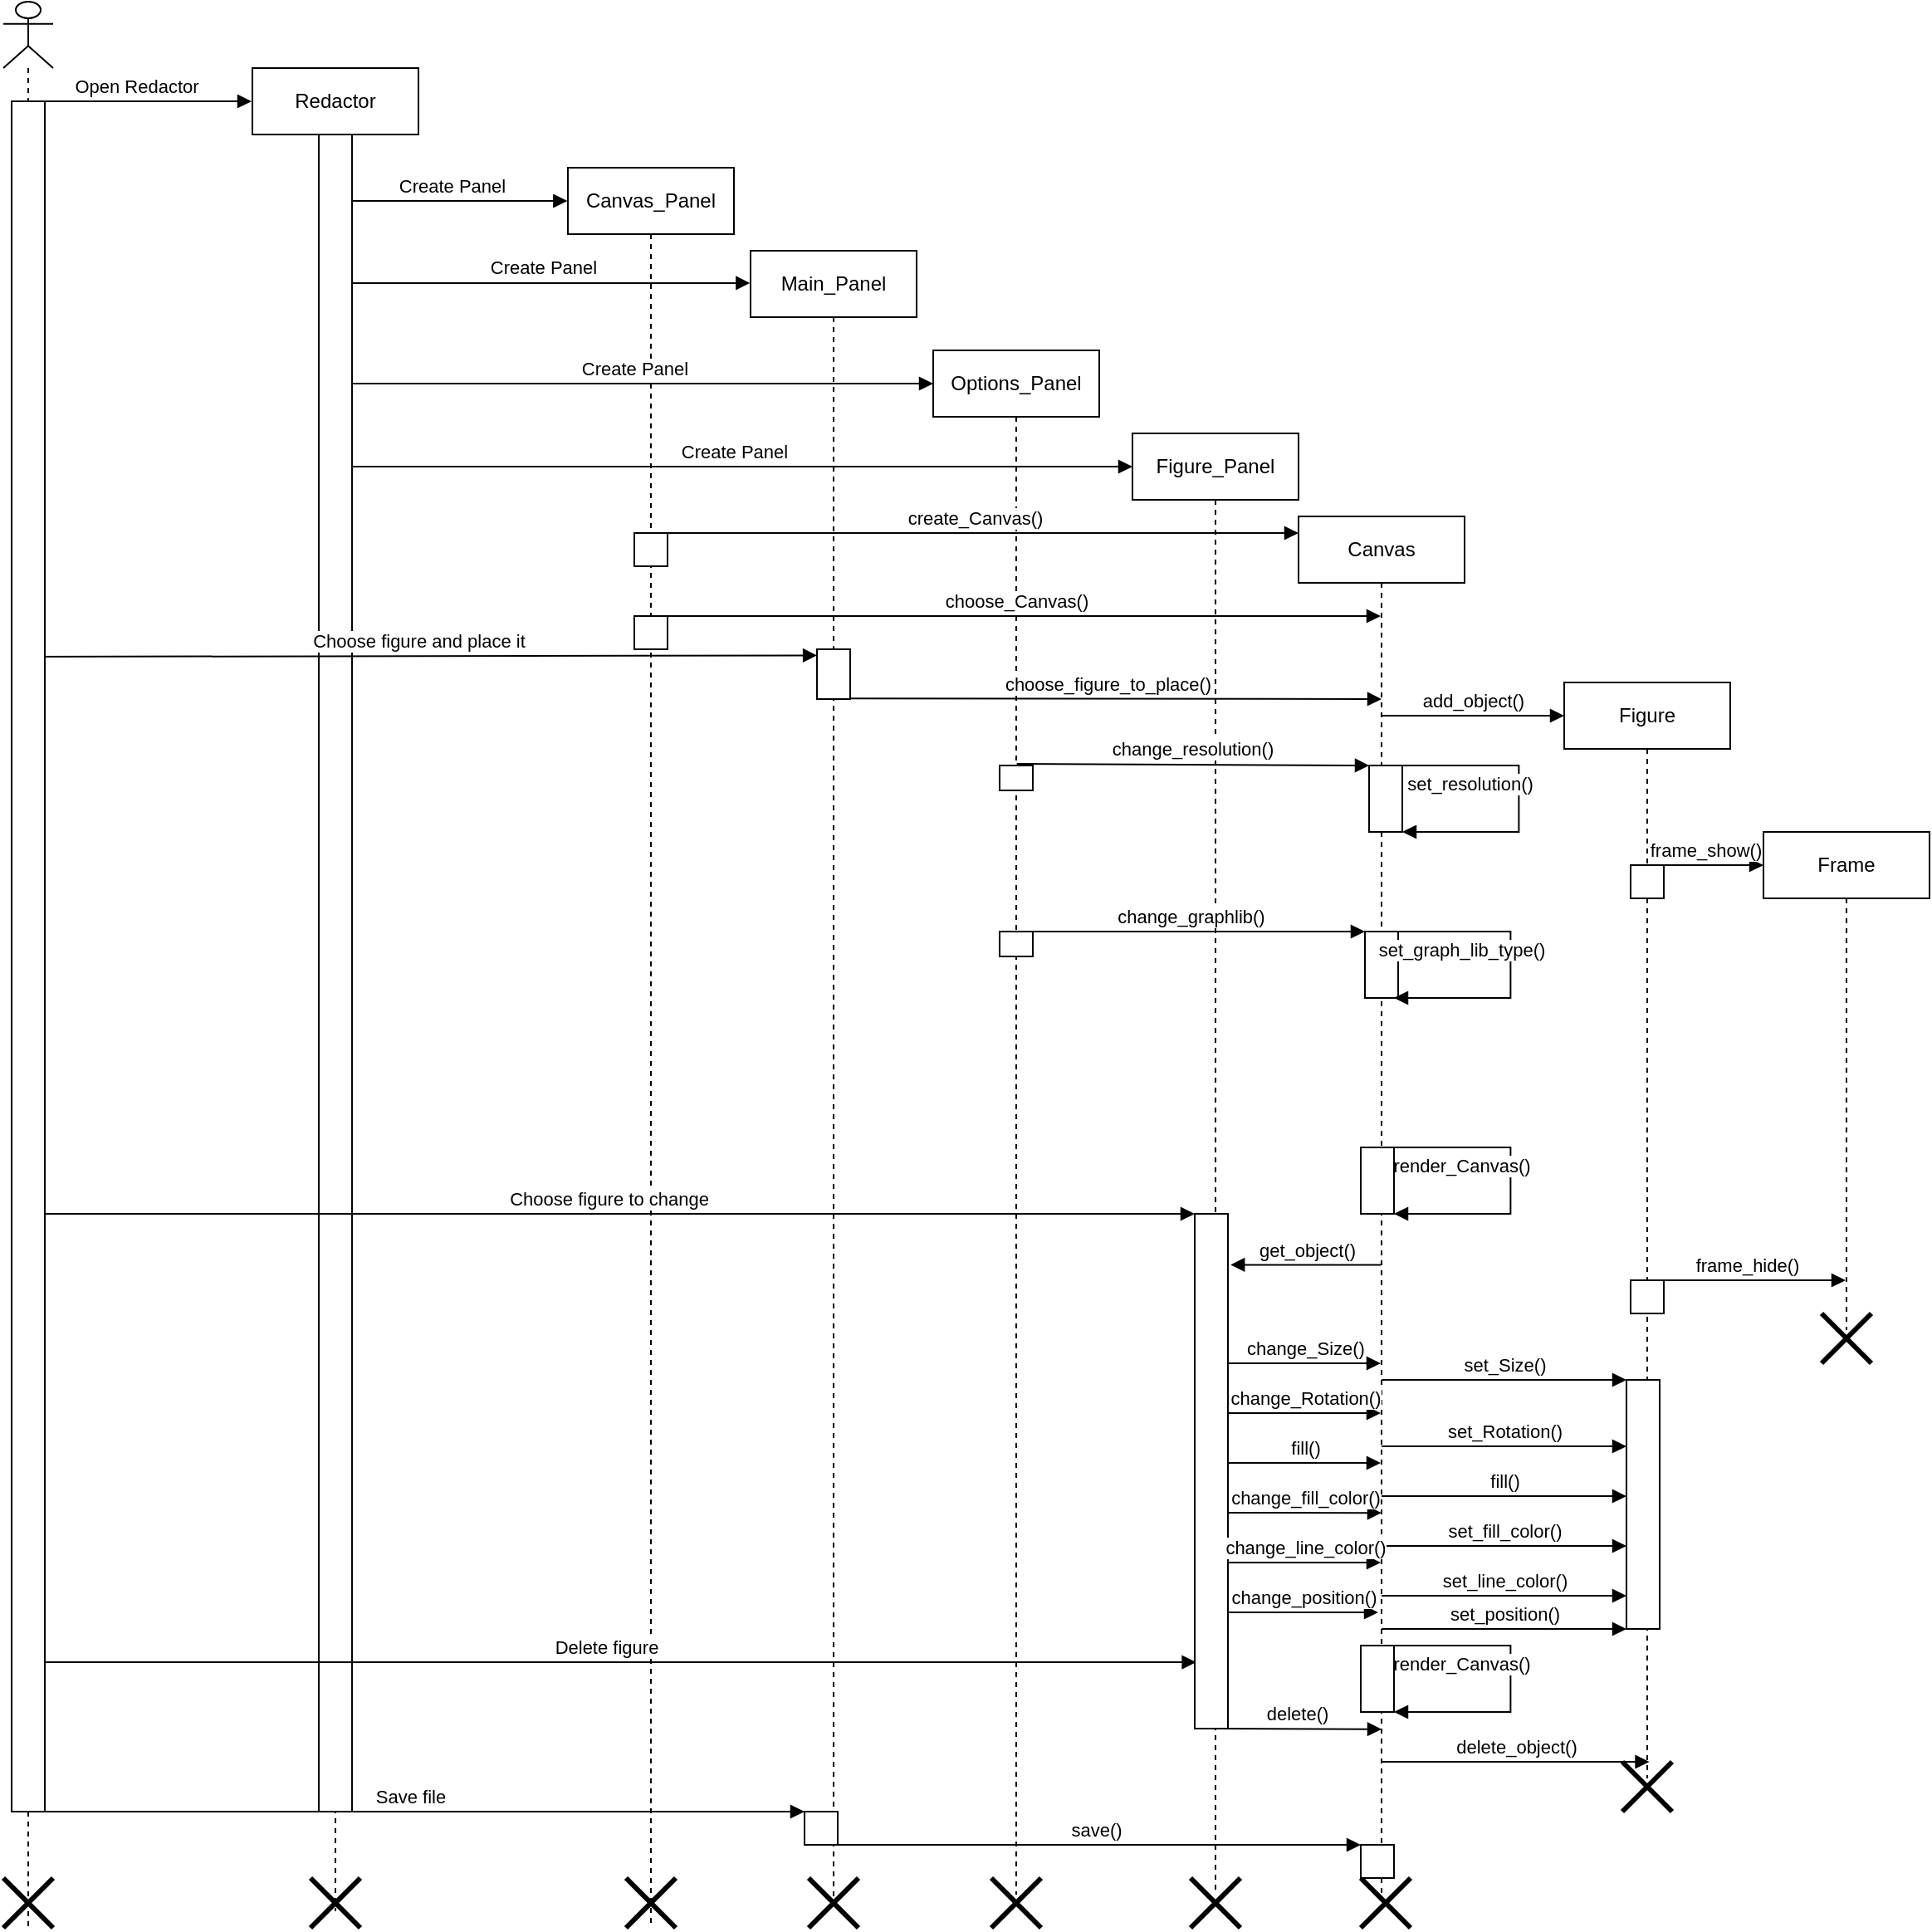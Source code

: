 <mxfile version="21.8.2" type="github">
  <diagram name="Page-1" id="2YBvvXClWsGukQMizWep">
    <mxGraphModel dx="598" dy="316" grid="1" gridSize="10" guides="1" tooltips="1" connect="1" arrows="1" fold="1" page="1" pageScale="1" pageWidth="850" pageHeight="1100" math="0" shadow="0">
      <root>
        <mxCell id="0" />
        <mxCell id="1" parent="0" />
        <mxCell id="aM9ryv3xv72pqoxQDRHE-1" value="Redactor" style="shape=umlLifeline;perimeter=lifelinePerimeter;whiteSpace=wrap;html=1;container=0;dropTarget=0;collapsible=0;recursiveResize=0;outlineConnect=0;portConstraint=eastwest;newEdgeStyle={&quot;edgeStyle&quot;:&quot;elbowEdgeStyle&quot;,&quot;elbow&quot;:&quot;vertical&quot;,&quot;curved&quot;:0,&quot;rounded&quot;:0};" parent="1" vertex="1">
          <mxGeometry x="250" y="100" width="100" height="1110" as="geometry" />
        </mxCell>
        <mxCell id="aM9ryv3xv72pqoxQDRHE-5" value="Canvas_Panel" style="shape=umlLifeline;perimeter=lifelinePerimeter;whiteSpace=wrap;html=1;container=0;dropTarget=0;collapsible=0;recursiveResize=0;outlineConnect=0;portConstraint=eastwest;newEdgeStyle={&quot;edgeStyle&quot;:&quot;elbowEdgeStyle&quot;,&quot;elbow&quot;:&quot;vertical&quot;,&quot;curved&quot;:0,&quot;rounded&quot;:0};" parent="1" vertex="1">
          <mxGeometry x="440" y="160" width="100" height="1060" as="geometry" />
        </mxCell>
        <mxCell id="_8Uw5CFxiMQHdm2J3RAh-24" value="" style="shape=umlDestroy;whiteSpace=wrap;html=1;strokeWidth=3;targetShapes=umlLifeline;" parent="aM9ryv3xv72pqoxQDRHE-5" vertex="1">
          <mxGeometry x="35" y="1030" width="30" height="30" as="geometry" />
        </mxCell>
        <mxCell id="38EyoLRpENG-E7wULdpG-4" value="Main_Panel" style="shape=umlLifeline;perimeter=lifelinePerimeter;whiteSpace=wrap;html=1;container=0;dropTarget=0;collapsible=0;recursiveResize=0;outlineConnect=0;portConstraint=eastwest;newEdgeStyle={&quot;edgeStyle&quot;:&quot;elbowEdgeStyle&quot;,&quot;elbow&quot;:&quot;vertical&quot;,&quot;curved&quot;:0,&quot;rounded&quot;:0};" parent="1" vertex="1">
          <mxGeometry x="550" y="210" width="100" height="1000" as="geometry" />
        </mxCell>
        <mxCell id="38EyoLRpENG-E7wULdpG-5" value="Options_Panel" style="shape=umlLifeline;perimeter=lifelinePerimeter;whiteSpace=wrap;html=1;container=0;dropTarget=0;collapsible=0;recursiveResize=0;outlineConnect=0;portConstraint=eastwest;newEdgeStyle={&quot;edgeStyle&quot;:&quot;elbowEdgeStyle&quot;,&quot;elbow&quot;:&quot;vertical&quot;,&quot;curved&quot;:0,&quot;rounded&quot;:0};" parent="1" vertex="1">
          <mxGeometry x="660" y="270" width="100" height="930" as="geometry" />
        </mxCell>
        <mxCell id="38EyoLRpENG-E7wULdpG-6" value="Figure_Panel" style="shape=umlLifeline;perimeter=lifelinePerimeter;whiteSpace=wrap;html=1;container=0;dropTarget=0;collapsible=0;recursiveResize=0;outlineConnect=0;portConstraint=eastwest;newEdgeStyle={&quot;edgeStyle&quot;:&quot;elbowEdgeStyle&quot;,&quot;elbow&quot;:&quot;vertical&quot;,&quot;curved&quot;:0,&quot;rounded&quot;:0};" parent="1" vertex="1">
          <mxGeometry x="780" y="320" width="100" height="880" as="geometry" />
        </mxCell>
        <mxCell id="38EyoLRpENG-E7wULdpG-7" value="Canvas" style="shape=umlLifeline;perimeter=lifelinePerimeter;whiteSpace=wrap;html=1;container=0;dropTarget=0;collapsible=0;recursiveResize=0;outlineConnect=0;portConstraint=eastwest;newEdgeStyle={&quot;edgeStyle&quot;:&quot;elbowEdgeStyle&quot;,&quot;elbow&quot;:&quot;vertical&quot;,&quot;curved&quot;:0,&quot;rounded&quot;:0};" parent="1" vertex="1">
          <mxGeometry x="880" y="370" width="100" height="830" as="geometry" />
        </mxCell>
        <mxCell id="38EyoLRpENG-E7wULdpG-8" value="Figure" style="shape=umlLifeline;perimeter=lifelinePerimeter;whiteSpace=wrap;html=1;container=0;dropTarget=0;collapsible=0;recursiveResize=0;outlineConnect=0;portConstraint=eastwest;newEdgeStyle={&quot;edgeStyle&quot;:&quot;elbowEdgeStyle&quot;,&quot;elbow&quot;:&quot;vertical&quot;,&quot;curved&quot;:0,&quot;rounded&quot;:0};" parent="1" vertex="1">
          <mxGeometry x="1040" y="470" width="100" height="660" as="geometry" />
        </mxCell>
        <mxCell id="38EyoLRpENG-E7wULdpG-15" value="" style="shape=umlLifeline;perimeter=lifelinePerimeter;whiteSpace=wrap;html=1;container=1;dropTarget=0;collapsible=0;recursiveResize=0;outlineConnect=0;portConstraint=eastwest;newEdgeStyle={&quot;curved&quot;:0,&quot;rounded&quot;:0};participant=umlActor;" parent="1" vertex="1">
          <mxGeometry x="100" y="60" width="30" height="1160" as="geometry" />
        </mxCell>
        <mxCell id="_8Uw5CFxiMQHdm2J3RAh-26" value="" style="shape=umlDestroy;whiteSpace=wrap;html=1;strokeWidth=3;targetShapes=umlLifeline;" parent="38EyoLRpENG-E7wULdpG-15" vertex="1">
          <mxGeometry y="1130" width="30" height="30" as="geometry" />
        </mxCell>
        <mxCell id="38EyoLRpENG-E7wULdpG-16" value="Open Redactor" style="html=1;verticalAlign=bottom;endArrow=block;curved=0;rounded=0;" parent="1" edge="1">
          <mxGeometry width="80" relative="1" as="geometry">
            <mxPoint x="109.81" y="120" as="sourcePoint" />
            <mxPoint x="249.5" y="120" as="targetPoint" />
          </mxGeometry>
        </mxCell>
        <mxCell id="38EyoLRpENG-E7wULdpG-18" value="Create Panel" style="html=1;verticalAlign=bottom;endArrow=block;curved=0;rounded=0;" parent="1" edge="1">
          <mxGeometry width="80" relative="1" as="geometry">
            <mxPoint x="300.0" y="180" as="sourcePoint" />
            <mxPoint x="439.69" y="180" as="targetPoint" />
          </mxGeometry>
        </mxCell>
        <mxCell id="38EyoLRpENG-E7wULdpG-19" value="Create Panel" style="html=1;verticalAlign=bottom;endArrow=block;curved=0;rounded=0;" parent="1" edge="1">
          <mxGeometry width="80" relative="1" as="geometry">
            <mxPoint x="300.0" y="229.47" as="sourcePoint" />
            <mxPoint x="549.69" y="229.47" as="targetPoint" />
          </mxGeometry>
        </mxCell>
        <mxCell id="38EyoLRpENG-E7wULdpG-20" value="Create Panel" style="html=1;verticalAlign=bottom;endArrow=block;curved=0;rounded=0;" parent="1" edge="1">
          <mxGeometry width="80" relative="1" as="geometry">
            <mxPoint x="300.31" y="290" as="sourcePoint" />
            <mxPoint x="660" y="290" as="targetPoint" />
          </mxGeometry>
        </mxCell>
        <mxCell id="38EyoLRpENG-E7wULdpG-21" value="Create Panel" style="html=1;verticalAlign=bottom;endArrow=block;curved=0;rounded=0;" parent="1" edge="1">
          <mxGeometry width="80" relative="1" as="geometry">
            <mxPoint x="300.31" y="340" as="sourcePoint" />
            <mxPoint x="780" y="340" as="targetPoint" />
          </mxGeometry>
        </mxCell>
        <mxCell id="38EyoLRpENG-E7wULdpG-22" value="create_Canvas()" style="html=1;verticalAlign=bottom;endArrow=block;curved=0;rounded=0;" parent="1" edge="1">
          <mxGeometry width="80" relative="1" as="geometry">
            <mxPoint x="490" y="380" as="sourcePoint" />
            <mxPoint x="880" y="380" as="targetPoint" />
          </mxGeometry>
        </mxCell>
        <mxCell id="38EyoLRpENG-E7wULdpG-23" value="choose_figure_to_place()" style="html=1;verticalAlign=bottom;endArrow=block;curved=0;rounded=0;" parent="1" edge="1">
          <mxGeometry width="80" relative="1" as="geometry">
            <mxPoint x="600" y="479.58" as="sourcePoint" />
            <mxPoint x="930" y="480" as="targetPoint" />
          </mxGeometry>
        </mxCell>
        <mxCell id="38EyoLRpENG-E7wULdpG-24" value="add_object()" style="html=1;verticalAlign=bottom;endArrow=block;curved=0;rounded=0;" parent="1" edge="1">
          <mxGeometry width="80" relative="1" as="geometry">
            <mxPoint x="930" y="490" as="sourcePoint" />
            <mxPoint x="1040" y="490" as="targetPoint" />
          </mxGeometry>
        </mxCell>
        <mxCell id="38EyoLRpENG-E7wULdpG-26" value="Save file" style="html=1;verticalAlign=bottom;endArrow=block;curved=0;rounded=0;entryX=0;entryY=0;entryDx=0;entryDy=0;" parent="1" edge="1" target="RvpZYAZhaGrn7Gk52c-N-2">
          <mxGeometry width="80" relative="1" as="geometry">
            <mxPoint x="107.5" y="1150" as="sourcePoint" />
            <mxPoint x="597" y="1150" as="targetPoint" />
          </mxGeometry>
        </mxCell>
        <mxCell id="38EyoLRpENG-E7wULdpG-27" value="save()" style="html=1;verticalAlign=bottom;endArrow=block;curved=0;rounded=0;entryX=0;entryY=0;entryDx=0;entryDy=0;" parent="1" edge="1" target="RvpZYAZhaGrn7Gk52c-N-5">
          <mxGeometry width="80" relative="1" as="geometry">
            <mxPoint x="597.5" y="1170" as="sourcePoint" />
            <mxPoint x="927.0" y="1170" as="targetPoint" />
          </mxGeometry>
        </mxCell>
        <mxCell id="38EyoLRpENG-E7wULdpG-31" value="render_Canvas()" style="html=1;verticalAlign=bottom;endArrow=block;curved=0;rounded=0;" parent="1" edge="1">
          <mxGeometry x="0.551" y="-20" width="80" relative="1" as="geometry">
            <mxPoint x="937.69" y="1050" as="sourcePoint" />
            <mxPoint x="937.5" y="1090" as="targetPoint" />
            <Array as="points">
              <mxPoint x="1007.69" y="1050" />
              <mxPoint x="1007.69" y="1090" />
            </Array>
            <mxPoint as="offset" />
          </mxGeometry>
        </mxCell>
        <mxCell id="38EyoLRpENG-E7wULdpG-33" value="delete_object()" style="html=1;verticalAlign=bottom;endArrow=block;curved=0;rounded=0;entryX=0.526;entryY=0.499;entryDx=0;entryDy=0;entryPerimeter=0;" parent="1" edge="1">
          <mxGeometry width="80" relative="1" as="geometry">
            <mxPoint x="930" y="1120" as="sourcePoint" />
            <mxPoint x="1091.28" y="1120" as="targetPoint" />
          </mxGeometry>
        </mxCell>
        <mxCell id="38EyoLRpENG-E7wULdpG-34" value="delete()" style="html=1;verticalAlign=bottom;endArrow=block;curved=0;rounded=0;entryX=0.5;entryY=0.88;entryDx=0;entryDy=0;entryPerimeter=0;" parent="1" edge="1" target="38EyoLRpENG-E7wULdpG-7">
          <mxGeometry width="80" relative="1" as="geometry">
            <mxPoint x="827.5" y="1100" as="sourcePoint" />
            <mxPoint x="927.0" y="1100" as="targetPoint" />
          </mxGeometry>
        </mxCell>
        <mxCell id="38EyoLRpENG-E7wULdpG-35" value="get_object()" style="html=1;verticalAlign=bottom;endArrow=block;curved=0;rounded=0;entryX=1.079;entryY=0.099;entryDx=0;entryDy=0;entryPerimeter=0;" parent="1" edge="1" target="RvpZYAZhaGrn7Gk52c-N-4" source="38EyoLRpENG-E7wULdpG-7">
          <mxGeometry width="80" relative="1" as="geometry">
            <mxPoint x="927.0" y="819.58" as="sourcePoint" />
            <mxPoint x="826.824" y="819.58" as="targetPoint" />
          </mxGeometry>
        </mxCell>
        <mxCell id="_8Uw5CFxiMQHdm2J3RAh-14" value="set_Size()" style="html=1;verticalAlign=bottom;endArrow=block;curved=0;rounded=0;entryX=0;entryY=0;entryDx=0;entryDy=0;" parent="1" target="_8Uw5CFxiMQHdm2J3RAh-27" edge="1">
          <mxGeometry width="80" relative="1" as="geometry">
            <mxPoint x="930" y="890" as="sourcePoint" />
            <mxPoint x="1027.5" y="890" as="targetPoint" />
          </mxGeometry>
        </mxCell>
        <mxCell id="_8Uw5CFxiMQHdm2J3RAh-15" value="set_Rotation()" style="html=1;verticalAlign=bottom;endArrow=block;curved=0;rounded=0;entryX=0;entryY=0;entryDx=0;entryDy=0;" parent="1" edge="1">
          <mxGeometry width="80" relative="1" as="geometry">
            <mxPoint x="930" y="930" as="sourcePoint" />
            <mxPoint x="1077.5" y="930" as="targetPoint" />
          </mxGeometry>
        </mxCell>
        <mxCell id="_8Uw5CFxiMQHdm2J3RAh-16" value="fill()" style="html=1;verticalAlign=bottom;endArrow=block;curved=0;rounded=0;entryX=0;entryY=0;entryDx=0;entryDy=0;" parent="1" edge="1">
          <mxGeometry width="80" relative="1" as="geometry">
            <mxPoint x="930" y="960" as="sourcePoint" />
            <mxPoint x="1077.5" y="960" as="targetPoint" />
          </mxGeometry>
        </mxCell>
        <mxCell id="_8Uw5CFxiMQHdm2J3RAh-17" value="set_fill_color()" style="html=1;verticalAlign=bottom;endArrow=block;curved=0;rounded=0;entryX=0;entryY=0;entryDx=0;entryDy=0;" parent="1" edge="1">
          <mxGeometry width="80" relative="1" as="geometry">
            <mxPoint x="930" y="990" as="sourcePoint" />
            <mxPoint x="1077.5" y="990" as="targetPoint" />
          </mxGeometry>
        </mxCell>
        <mxCell id="_8Uw5CFxiMQHdm2J3RAh-18" value="set_line_color()" style="html=1;verticalAlign=bottom;endArrow=block;curved=0;rounded=0;entryX=0;entryY=0;entryDx=0;entryDy=0;" parent="1" edge="1">
          <mxGeometry width="80" relative="1" as="geometry">
            <mxPoint x="930" y="1020" as="sourcePoint" />
            <mxPoint x="1077.5" y="1020" as="targetPoint" />
          </mxGeometry>
        </mxCell>
        <mxCell id="_8Uw5CFxiMQHdm2J3RAh-19" value="set_position()" style="html=1;verticalAlign=bottom;endArrow=block;curved=0;rounded=0;entryX=0;entryY=0;entryDx=0;entryDy=0;" parent="1" edge="1">
          <mxGeometry width="80" relative="1" as="geometry">
            <mxPoint x="930" y="1040" as="sourcePoint" />
            <mxPoint x="1077.5" y="1040" as="targetPoint" />
          </mxGeometry>
        </mxCell>
        <mxCell id="_8Uw5CFxiMQHdm2J3RAh-20" value="" style="shape=umlDestroy;whiteSpace=wrap;html=1;strokeWidth=3;targetShapes=umlLifeline;" parent="1" vertex="1">
          <mxGeometry x="917.5" y="1190" width="30" height="30" as="geometry" />
        </mxCell>
        <mxCell id="_8Uw5CFxiMQHdm2J3RAh-21" value="" style="shape=umlDestroy;whiteSpace=wrap;html=1;strokeWidth=3;targetShapes=umlLifeline;" parent="1" vertex="1">
          <mxGeometry x="815" y="1190" width="30" height="30" as="geometry" />
        </mxCell>
        <mxCell id="_8Uw5CFxiMQHdm2J3RAh-22" value="" style="shape=umlDestroy;whiteSpace=wrap;html=1;strokeWidth=3;targetShapes=umlLifeline;" parent="1" vertex="1">
          <mxGeometry x="695" y="1190" width="30" height="30" as="geometry" />
        </mxCell>
        <mxCell id="_8Uw5CFxiMQHdm2J3RAh-23" value="" style="shape=umlDestroy;whiteSpace=wrap;html=1;strokeWidth=3;targetShapes=umlLifeline;" parent="1" vertex="1">
          <mxGeometry x="585" y="1190" width="30" height="30" as="geometry" />
        </mxCell>
        <mxCell id="_8Uw5CFxiMQHdm2J3RAh-25" value="" style="shape=umlDestroy;whiteSpace=wrap;html=1;strokeWidth=3;targetShapes=umlLifeline;" parent="1" vertex="1">
          <mxGeometry x="285" y="1190" width="30" height="30" as="geometry" />
        </mxCell>
        <mxCell id="_8Uw5CFxiMQHdm2J3RAh-27" value="" style="rounded=0;whiteSpace=wrap;html=1;" parent="1" vertex="1">
          <mxGeometry x="1077.5" y="890" width="20" height="150" as="geometry" />
        </mxCell>
        <mxCell id="_8Uw5CFxiMQHdm2J3RAh-34" value="" style="rounded=0;whiteSpace=wrap;html=1;" parent="1" vertex="1">
          <mxGeometry x="290" y="140" width="20" height="1010" as="geometry" />
        </mxCell>
        <mxCell id="38EyoLRpENG-E7wULdpG-32" value="Delete figure" style="html=1;verticalAlign=bottom;endArrow=block;curved=0;rounded=0;entryX=0.04;entryY=0.871;entryDx=0;entryDy=0;entryPerimeter=0;" parent="1" edge="1" target="RvpZYAZhaGrn7Gk52c-N-4">
          <mxGeometry width="80" relative="1" as="geometry">
            <mxPoint x="107.5" y="1060" as="sourcePoint" />
            <mxPoint x="807.5" y="1060" as="targetPoint" />
          </mxGeometry>
        </mxCell>
        <mxCell id="38EyoLRpENG-E7wULdpG-36" value="&amp;nbsp;Choose figure to change" style="html=1;verticalAlign=bottom;endArrow=block;curved=0;rounded=0;entryX=0;entryY=0;entryDx=0;entryDy=0;" parent="1" edge="1" target="RvpZYAZhaGrn7Gk52c-N-4">
          <mxGeometry width="80" relative="1" as="geometry">
            <mxPoint x="107.5" y="790" as="sourcePoint" />
            <mxPoint x="827" y="790" as="targetPoint" />
          </mxGeometry>
        </mxCell>
        <mxCell id="38EyoLRpENG-E7wULdpG-25" value="Choose figure and place it" style="html=1;verticalAlign=bottom;endArrow=block;curved=0;rounded=0;entryX=0.003;entryY=0.124;entryDx=0;entryDy=0;entryPerimeter=0;" parent="1" edge="1" target="RvpZYAZhaGrn7Gk52c-N-1">
          <mxGeometry width="80" relative="1" as="geometry">
            <mxPoint x="110" y="454.5" as="sourcePoint" />
            <mxPoint x="599.5" y="454.5" as="targetPoint" />
          </mxGeometry>
        </mxCell>
        <mxCell id="RvpZYAZhaGrn7Gk52c-N-1" value="" style="rounded=0;whiteSpace=wrap;html=1;" vertex="1" parent="1">
          <mxGeometry x="590" y="450" width="20" height="30" as="geometry" />
        </mxCell>
        <mxCell id="RvpZYAZhaGrn7Gk52c-N-2" value="" style="rounded=0;whiteSpace=wrap;html=1;" vertex="1" parent="1">
          <mxGeometry x="582.5" y="1150" width="20" height="20" as="geometry" />
        </mxCell>
        <mxCell id="RvpZYAZhaGrn7Gk52c-N-3" value="" style="rounded=0;whiteSpace=wrap;html=1;" vertex="1" parent="1">
          <mxGeometry x="480" y="380" width="20" height="20" as="geometry" />
        </mxCell>
        <mxCell id="RvpZYAZhaGrn7Gk52c-N-4" value="" style="rounded=0;whiteSpace=wrap;html=1;" vertex="1" parent="1">
          <mxGeometry x="817.5" y="790" width="20" height="310" as="geometry" />
        </mxCell>
        <mxCell id="_8Uw5CFxiMQHdm2J3RAh-7" value="change_Size()" style="html=1;verticalAlign=bottom;endArrow=block;curved=0;rounded=0;" parent="1" edge="1" target="38EyoLRpENG-E7wULdpG-7">
          <mxGeometry width="80" relative="1" as="geometry">
            <mxPoint x="837.5" y="880" as="sourcePoint" />
            <mxPoint x="927.5" y="880" as="targetPoint" />
          </mxGeometry>
        </mxCell>
        <mxCell id="_8Uw5CFxiMQHdm2J3RAh-9" value="change_Rotation()" style="html=1;verticalAlign=bottom;endArrow=block;curved=0;rounded=0;" parent="1" edge="1" target="38EyoLRpENG-E7wULdpG-7">
          <mxGeometry width="80" relative="1" as="geometry">
            <mxPoint x="837.5" y="910" as="sourcePoint" />
            <mxPoint x="927.5" y="910" as="targetPoint" />
          </mxGeometry>
        </mxCell>
        <mxCell id="_8Uw5CFxiMQHdm2J3RAh-10" value="fill()" style="html=1;verticalAlign=bottom;endArrow=block;curved=0;rounded=0;" parent="1" edge="1" target="38EyoLRpENG-E7wULdpG-7">
          <mxGeometry width="80" relative="1" as="geometry">
            <mxPoint x="837.5" y="940" as="sourcePoint" />
            <mxPoint x="927.5" y="940" as="targetPoint" />
          </mxGeometry>
        </mxCell>
        <mxCell id="_8Uw5CFxiMQHdm2J3RAh-11" value="change_fill_color()" style="html=1;verticalAlign=bottom;endArrow=block;curved=0;rounded=0;entryX=0.5;entryY=0.723;entryDx=0;entryDy=0;entryPerimeter=0;" parent="1" edge="1" target="38EyoLRpENG-E7wULdpG-7">
          <mxGeometry width="80" relative="1" as="geometry">
            <mxPoint x="837.5" y="970" as="sourcePoint" />
            <mxPoint x="927.5" y="970" as="targetPoint" />
          </mxGeometry>
        </mxCell>
        <mxCell id="_8Uw5CFxiMQHdm2J3RAh-12" value="change_line_color()" style="html=1;verticalAlign=bottom;endArrow=block;curved=0;rounded=0;" parent="1" edge="1" target="38EyoLRpENG-E7wULdpG-7">
          <mxGeometry width="80" relative="1" as="geometry">
            <mxPoint x="837.5" y="1000" as="sourcePoint" />
            <mxPoint x="927.5" y="1000" as="targetPoint" />
          </mxGeometry>
        </mxCell>
        <mxCell id="_8Uw5CFxiMQHdm2J3RAh-13" value="change_position()" style="html=1;verticalAlign=bottom;endArrow=block;curved=0;rounded=0;" parent="1" edge="1">
          <mxGeometry width="80" relative="1" as="geometry">
            <mxPoint x="837.5" y="1030" as="sourcePoint" />
            <mxPoint x="928" y="1030" as="targetPoint" />
          </mxGeometry>
        </mxCell>
        <mxCell id="RvpZYAZhaGrn7Gk52c-N-5" value="" style="rounded=0;whiteSpace=wrap;html=1;" vertex="1" parent="1">
          <mxGeometry x="917.5" y="1170" width="20" height="20" as="geometry" />
        </mxCell>
        <mxCell id="RvpZYAZhaGrn7Gk52c-N-6" value="" style="rounded=0;whiteSpace=wrap;html=1;" vertex="1" parent="1">
          <mxGeometry x="917.5" y="1050" width="20" height="40" as="geometry" />
        </mxCell>
        <mxCell id="RvpZYAZhaGrn7Gk52c-N-7" value="render_Canvas()" style="html=1;verticalAlign=bottom;endArrow=block;curved=0;rounded=0;" edge="1" parent="1">
          <mxGeometry x="0.551" y="-20" width="80" relative="1" as="geometry">
            <mxPoint x="937.69" y="750" as="sourcePoint" />
            <mxPoint x="937.5" y="790" as="targetPoint" />
            <Array as="points">
              <mxPoint x="1007.69" y="750" />
              <mxPoint x="1007.69" y="790" />
            </Array>
            <mxPoint as="offset" />
          </mxGeometry>
        </mxCell>
        <mxCell id="RvpZYAZhaGrn7Gk52c-N-8" value="" style="rounded=0;whiteSpace=wrap;html=1;" vertex="1" parent="1">
          <mxGeometry x="917.5" y="750" width="20" height="40" as="geometry" />
        </mxCell>
        <mxCell id="RvpZYAZhaGrn7Gk52c-N-11" value="change_resolution()" style="html=1;verticalAlign=bottom;endArrow=block;curved=0;rounded=0;entryX=0;entryY=0;entryDx=0;entryDy=0;exitX=0.517;exitY=-0.067;exitDx=0;exitDy=0;exitPerimeter=0;" edge="1" parent="1" source="RvpZYAZhaGrn7Gk52c-N-20" target="RvpZYAZhaGrn7Gk52c-N-14">
          <mxGeometry width="80" relative="1" as="geometry">
            <mxPoint x="730" y="520" as="sourcePoint" />
            <mxPoint x="800" y="520" as="targetPoint" />
          </mxGeometry>
        </mxCell>
        <mxCell id="_8Uw5CFxiMQHdm2J3RAh-33" value="" style="rounded=0;whiteSpace=wrap;html=1;" parent="1" vertex="1">
          <mxGeometry x="105" y="120" width="20" height="1030" as="geometry" />
        </mxCell>
        <mxCell id="RvpZYAZhaGrn7Gk52c-N-13" value="set_resolution()" style="html=1;verticalAlign=bottom;endArrow=block;curved=0;rounded=0;" edge="1" parent="1">
          <mxGeometry x="0.551" y="-20" width="80" relative="1" as="geometry">
            <mxPoint x="942.69" y="520" as="sourcePoint" />
            <mxPoint x="942.5" y="560" as="targetPoint" />
            <Array as="points">
              <mxPoint x="1012.69" y="520" />
              <mxPoint x="1012.69" y="560" />
            </Array>
            <mxPoint as="offset" />
          </mxGeometry>
        </mxCell>
        <mxCell id="RvpZYAZhaGrn7Gk52c-N-14" value="" style="rounded=0;whiteSpace=wrap;html=1;" vertex="1" parent="1">
          <mxGeometry x="922.5" y="520" width="20" height="40" as="geometry" />
        </mxCell>
        <mxCell id="RvpZYAZhaGrn7Gk52c-N-15" value="change_graphlib()" style="html=1;verticalAlign=bottom;endArrow=block;curved=0;rounded=0;entryX=0;entryY=0;entryDx=0;entryDy=0;" edge="1" parent="1" target="RvpZYAZhaGrn7Gk52c-N-18">
          <mxGeometry width="80" relative="1" as="geometry">
            <mxPoint x="710" y="620" as="sourcePoint" />
            <mxPoint x="930" y="620" as="targetPoint" />
          </mxGeometry>
        </mxCell>
        <mxCell id="RvpZYAZhaGrn7Gk52c-N-18" value="" style="rounded=0;whiteSpace=wrap;html=1;" vertex="1" parent="1">
          <mxGeometry x="920" y="620" width="20" height="40" as="geometry" />
        </mxCell>
        <mxCell id="RvpZYAZhaGrn7Gk52c-N-19" value="" style="rounded=0;whiteSpace=wrap;html=1;" vertex="1" parent="1">
          <mxGeometry x="700" y="620" width="20" height="15" as="geometry" />
        </mxCell>
        <mxCell id="RvpZYAZhaGrn7Gk52c-N-20" value="" style="rounded=0;whiteSpace=wrap;html=1;" vertex="1" parent="1">
          <mxGeometry x="700" y="520" width="20" height="15" as="geometry" />
        </mxCell>
        <mxCell id="RvpZYAZhaGrn7Gk52c-N-17" value="set_graph_lib_type()" style="html=1;verticalAlign=bottom;endArrow=block;curved=0;rounded=0;" edge="1" parent="1">
          <mxGeometry x="0.551" y="-20" width="80" relative="1" as="geometry">
            <mxPoint x="937.69" y="620" as="sourcePoint" />
            <mxPoint x="937.5" y="660" as="targetPoint" />
            <Array as="points">
              <mxPoint x="1007.69" y="620" />
              <mxPoint x="1007.69" y="660" />
            </Array>
            <mxPoint as="offset" />
          </mxGeometry>
        </mxCell>
        <mxCell id="RvpZYAZhaGrn7Gk52c-N-23" value="choose_Canvas()" style="html=1;verticalAlign=bottom;endArrow=block;curved=0;rounded=0;" edge="1" parent="1" target="38EyoLRpENG-E7wULdpG-7">
          <mxGeometry width="80" relative="1" as="geometry">
            <mxPoint x="490" y="430" as="sourcePoint" />
            <mxPoint x="880" y="430" as="targetPoint" />
          </mxGeometry>
        </mxCell>
        <mxCell id="RvpZYAZhaGrn7Gk52c-N-24" value="" style="rounded=0;whiteSpace=wrap;html=1;" vertex="1" parent="1">
          <mxGeometry x="480" y="430" width="20" height="20" as="geometry" />
        </mxCell>
        <mxCell id="38EyoLRpENG-E7wULdpG-37" value="" style="shape=umlDestroy;whiteSpace=wrap;html=1;strokeWidth=3;targetShapes=umlLifeline;" parent="1" vertex="1">
          <mxGeometry x="1075" y="1120" width="30" height="30" as="geometry" />
        </mxCell>
        <mxCell id="RvpZYAZhaGrn7Gk52c-N-26" value="Frame" style="shape=umlLifeline;perimeter=lifelinePerimeter;whiteSpace=wrap;html=1;container=1;dropTarget=0;collapsible=0;recursiveResize=0;outlineConnect=0;portConstraint=eastwest;newEdgeStyle={&quot;curved&quot;:0,&quot;rounded&quot;:0};" vertex="1" parent="1">
          <mxGeometry x="1160" y="560" width="100" height="300" as="geometry" />
        </mxCell>
        <mxCell id="RvpZYAZhaGrn7Gk52c-N-27" value="frame_show()" style="html=1;verticalAlign=bottom;endArrow=block;curved=0;rounded=0;" edge="1" parent="1" source="38EyoLRpENG-E7wULdpG-8">
          <mxGeometry width="80" relative="1" as="geometry">
            <mxPoint x="1050" y="580" as="sourcePoint" />
            <mxPoint x="1160" y="580" as="targetPoint" />
          </mxGeometry>
        </mxCell>
        <mxCell id="RvpZYAZhaGrn7Gk52c-N-28" value="frame_hide()" style="html=1;verticalAlign=bottom;endArrow=block;curved=0;rounded=0;" edge="1" parent="1" target="RvpZYAZhaGrn7Gk52c-N-26">
          <mxGeometry width="80" relative="1" as="geometry">
            <mxPoint x="1090" y="830" as="sourcePoint" />
            <mxPoint x="1160" y="830" as="targetPoint" />
          </mxGeometry>
        </mxCell>
        <mxCell id="RvpZYAZhaGrn7Gk52c-N-29" value="" style="shape=umlDestroy;whiteSpace=wrap;html=1;strokeWidth=3;targetShapes=umlLifeline;" vertex="1" parent="1">
          <mxGeometry x="1195" y="850" width="30" height="30" as="geometry" />
        </mxCell>
        <mxCell id="RvpZYAZhaGrn7Gk52c-N-30" value="" style="rounded=0;whiteSpace=wrap;html=1;" vertex="1" parent="1">
          <mxGeometry x="1080" y="580" width="20" height="20" as="geometry" />
        </mxCell>
        <mxCell id="RvpZYAZhaGrn7Gk52c-N-31" value="" style="rounded=0;whiteSpace=wrap;html=1;" vertex="1" parent="1">
          <mxGeometry x="1080" y="830" width="20" height="20" as="geometry" />
        </mxCell>
      </root>
    </mxGraphModel>
  </diagram>
</mxfile>
